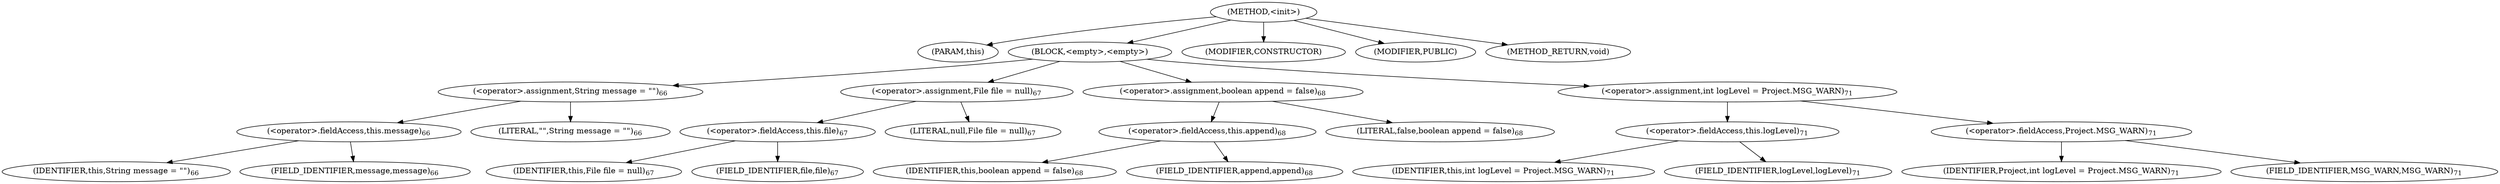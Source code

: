 digraph "&lt;init&gt;" {  
"243" [label = <(METHOD,&lt;init&gt;)> ]
"244" [label = <(PARAM,this)> ]
"245" [label = <(BLOCK,&lt;empty&gt;,&lt;empty&gt;)> ]
"246" [label = <(&lt;operator&gt;.assignment,String message = &quot;&quot;)<SUB>66</SUB>> ]
"247" [label = <(&lt;operator&gt;.fieldAccess,this.message)<SUB>66</SUB>> ]
"248" [label = <(IDENTIFIER,this,String message = &quot;&quot;)<SUB>66</SUB>> ]
"249" [label = <(FIELD_IDENTIFIER,message,message)<SUB>66</SUB>> ]
"250" [label = <(LITERAL,&quot;&quot;,String message = &quot;&quot;)<SUB>66</SUB>> ]
"251" [label = <(&lt;operator&gt;.assignment,File file = null)<SUB>67</SUB>> ]
"252" [label = <(&lt;operator&gt;.fieldAccess,this.file)<SUB>67</SUB>> ]
"253" [label = <(IDENTIFIER,this,File file = null)<SUB>67</SUB>> ]
"254" [label = <(FIELD_IDENTIFIER,file,file)<SUB>67</SUB>> ]
"255" [label = <(LITERAL,null,File file = null)<SUB>67</SUB>> ]
"256" [label = <(&lt;operator&gt;.assignment,boolean append = false)<SUB>68</SUB>> ]
"257" [label = <(&lt;operator&gt;.fieldAccess,this.append)<SUB>68</SUB>> ]
"258" [label = <(IDENTIFIER,this,boolean append = false)<SUB>68</SUB>> ]
"259" [label = <(FIELD_IDENTIFIER,append,append)<SUB>68</SUB>> ]
"260" [label = <(LITERAL,false,boolean append = false)<SUB>68</SUB>> ]
"261" [label = <(&lt;operator&gt;.assignment,int logLevel = Project.MSG_WARN)<SUB>71</SUB>> ]
"262" [label = <(&lt;operator&gt;.fieldAccess,this.logLevel)<SUB>71</SUB>> ]
"263" [label = <(IDENTIFIER,this,int logLevel = Project.MSG_WARN)<SUB>71</SUB>> ]
"264" [label = <(FIELD_IDENTIFIER,logLevel,logLevel)<SUB>71</SUB>> ]
"265" [label = <(&lt;operator&gt;.fieldAccess,Project.MSG_WARN)<SUB>71</SUB>> ]
"266" [label = <(IDENTIFIER,Project,int logLevel = Project.MSG_WARN)<SUB>71</SUB>> ]
"267" [label = <(FIELD_IDENTIFIER,MSG_WARN,MSG_WARN)<SUB>71</SUB>> ]
"268" [label = <(MODIFIER,CONSTRUCTOR)> ]
"269" [label = <(MODIFIER,PUBLIC)> ]
"270" [label = <(METHOD_RETURN,void)> ]
  "243" -> "244" 
  "243" -> "245" 
  "243" -> "268" 
  "243" -> "269" 
  "243" -> "270" 
  "245" -> "246" 
  "245" -> "251" 
  "245" -> "256" 
  "245" -> "261" 
  "246" -> "247" 
  "246" -> "250" 
  "247" -> "248" 
  "247" -> "249" 
  "251" -> "252" 
  "251" -> "255" 
  "252" -> "253" 
  "252" -> "254" 
  "256" -> "257" 
  "256" -> "260" 
  "257" -> "258" 
  "257" -> "259" 
  "261" -> "262" 
  "261" -> "265" 
  "262" -> "263" 
  "262" -> "264" 
  "265" -> "266" 
  "265" -> "267" 
}
